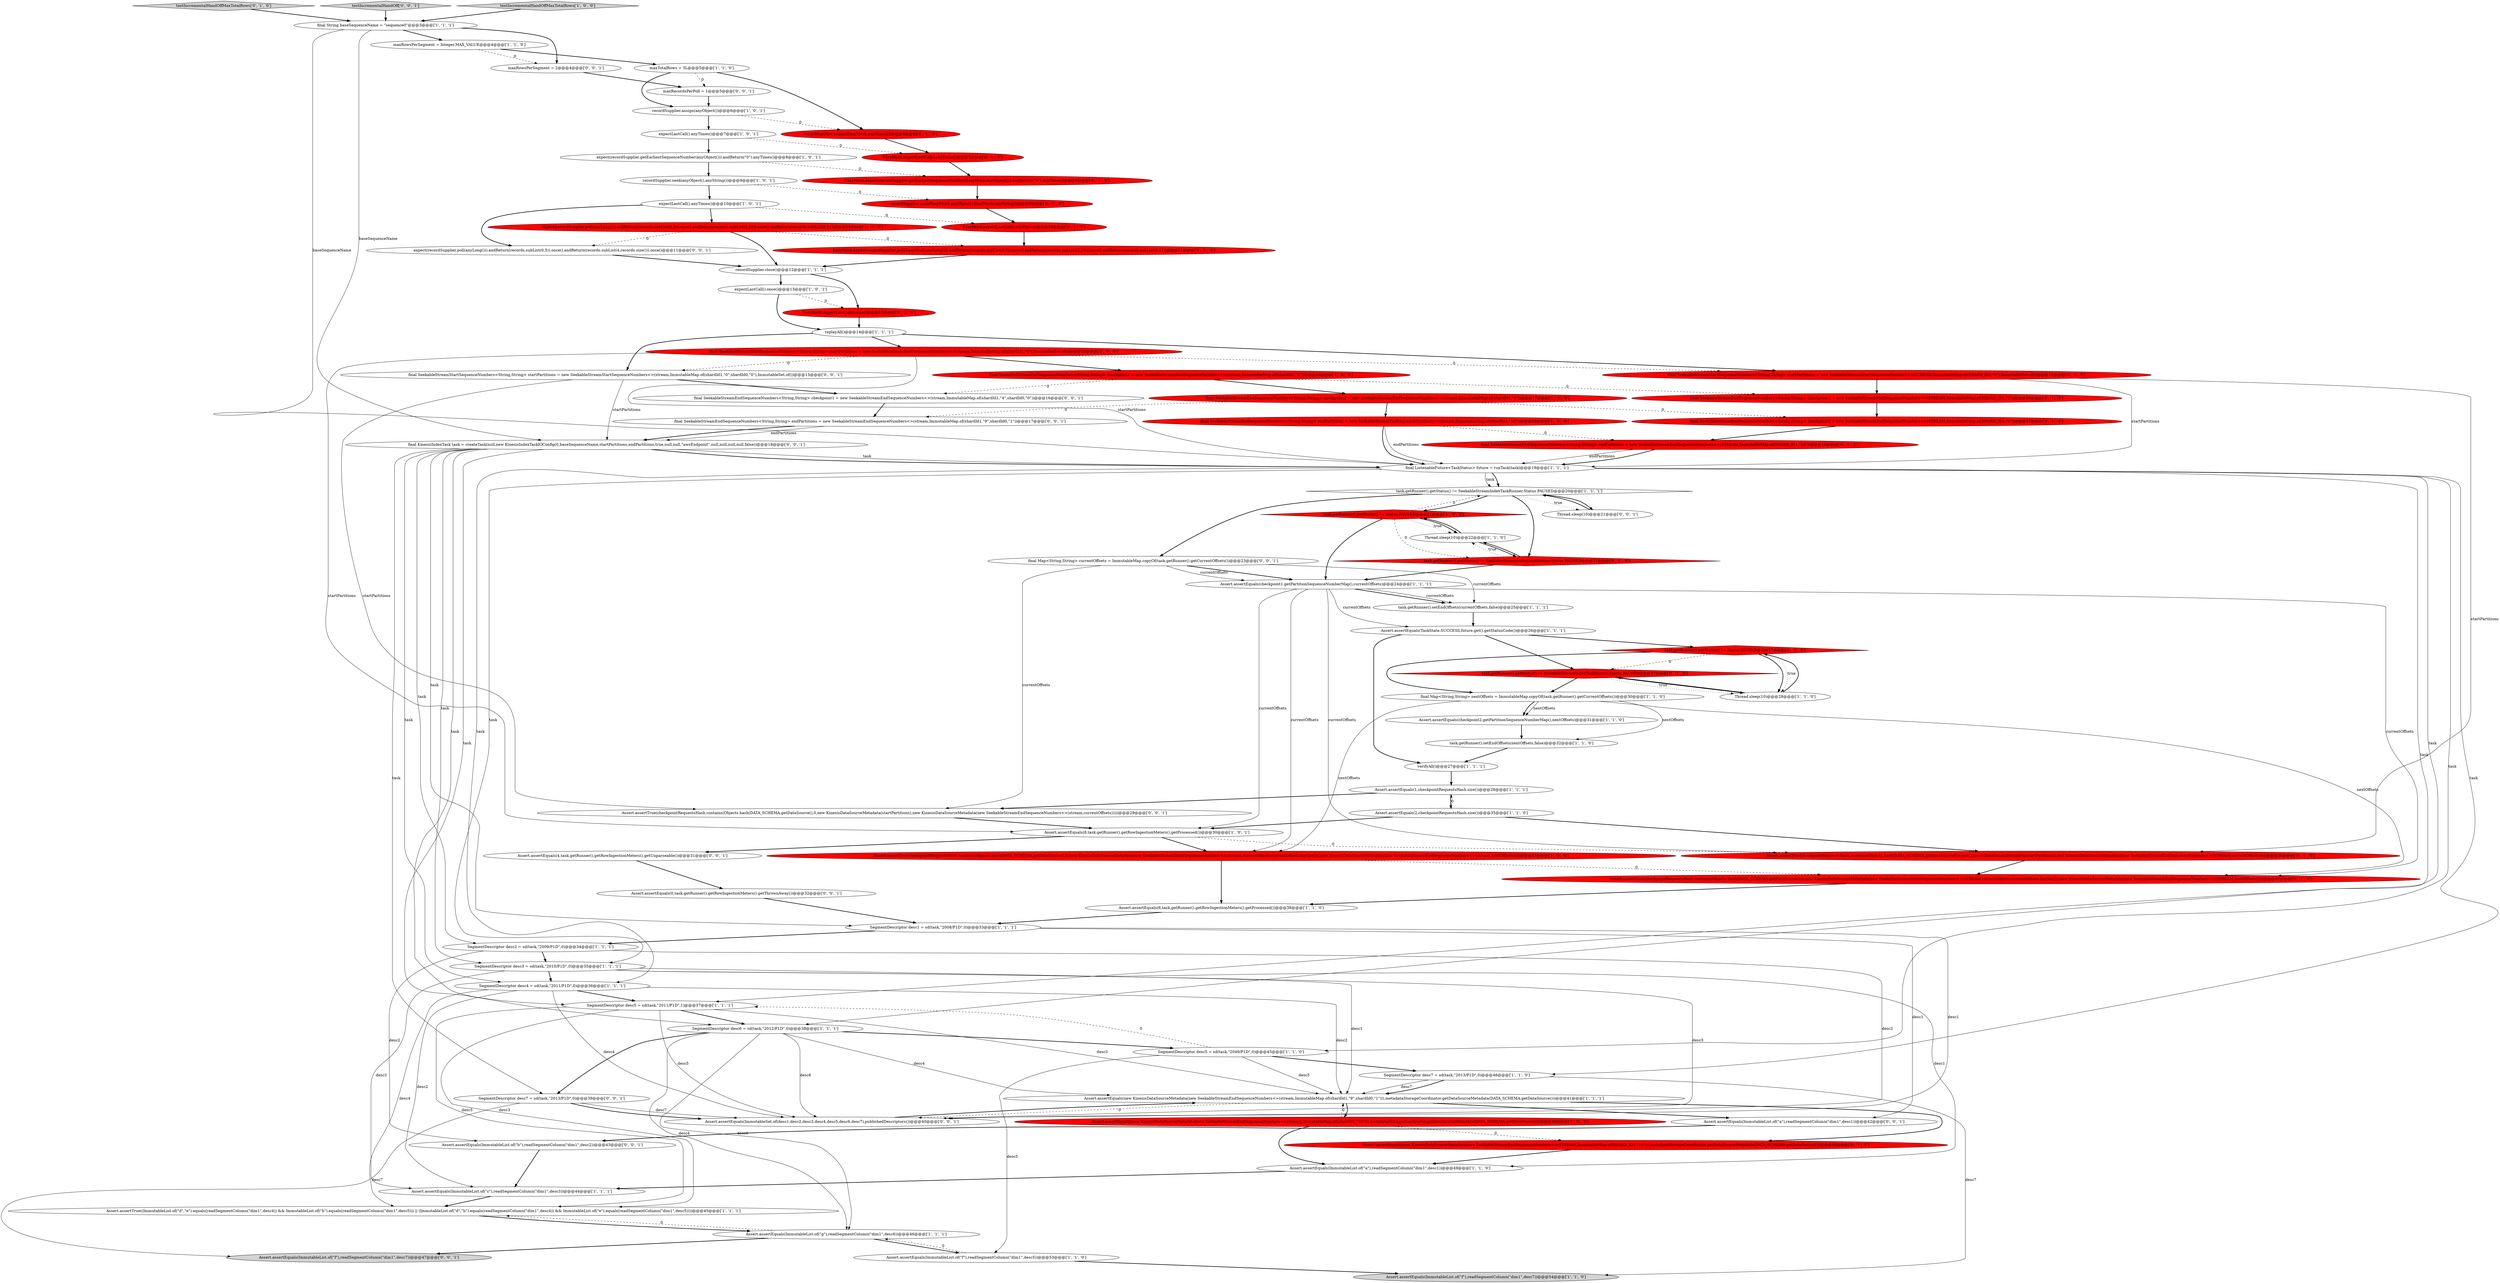 digraph {
74 [style = filled, label = "expect(recordSupplier.poll(anyLong())).andReturn(records.subList(0,5)).once().andReturn(records.subList(4,records.size())).once()@@@11@@@['0', '0', '1']", fillcolor = white, shape = ellipse image = "AAA0AAABBB3BBB"];
60 [style = filled, label = "Assert.assertTrue(checkpointRequestsHash.contains(Objects.hash(DATA_SCHEMA.getDataSource(),0,new KinesisDataSourceMetadata(new SeekableStreamStartSequenceNumbers<>(STREAM,currentOffsets,currentOffsets.keySet())),new KinesisDataSourceMetadata(new SeekableStreamEndSequenceNumbers<>(STREAM,nextOffsets)))))@@@37@@@['0', '1', '0']", fillcolor = red, shape = ellipse image = "AAA1AAABBB2BBB"];
0 [style = filled, label = "Assert.assertEquals(new KinesisDataSourceMetadata(new SeekableStreamEndSequenceNumbers<>(stream,ImmutableMap.of(shardId1,\"9\",shardId0,\"1\"))),metadataStorageCoordinator.getDataSourceMetadata(DATA_SCHEMA.getDataSource()))@@@41@@@['1', '1', '1']", fillcolor = white, shape = ellipse image = "AAA0AAABBB1BBB"];
65 [style = filled, label = "recordSupplier.assign(EasyMock.anyObject())@@@6@@@['0', '1', '0']", fillcolor = red, shape = ellipse image = "AAA1AAABBB2BBB"];
52 [style = filled, label = "Assert.assertEquals(new KinesisDataSourceMetadata(new SeekableStreamEndSequenceNumbers<>(STREAM,ImmutableMap.of(SHARD_ID1,\"10\"))),metadataStorageCoordinator.getDataSourceMetadata(DATA_SCHEMA.getDataSource()))@@@48@@@['0', '1', '0']", fillcolor = red, shape = ellipse image = "AAA1AAABBB2BBB"];
75 [style = filled, label = "Assert.assertEquals(ImmutableList.of(\"b\"),readSegmentColumn(\"dim1\",desc2))@@@43@@@['0', '0', '1']", fillcolor = white, shape = ellipse image = "AAA0AAABBB3BBB"];
19 [style = filled, label = "Assert.assertEquals(ImmutableList.of(\"f\"),readSegmentColumn(\"dim1\",desc5))@@@53@@@['1', '1', '0']", fillcolor = white, shape = ellipse image = "AAA0AAABBB1BBB"];
4 [style = filled, label = "task.getRunner().getStatus() != Status.PAUSED@@@27@@@['1', '0', '0']", fillcolor = red, shape = diamond image = "AAA1AAABBB1BBB"];
41 [style = filled, label = "SegmentDescriptor desc2 = sd(task,\"2009/P1D\",0)@@@34@@@['1', '1', '1']", fillcolor = white, shape = ellipse image = "AAA0AAABBB1BBB"];
50 [style = filled, label = "final Map<String,String> nextOffsets = ImmutableMap.copyOf(task.getRunner().getCurrentOffsets())@@@30@@@['1', '1', '0']", fillcolor = white, shape = ellipse image = "AAA0AAABBB1BBB"];
76 [style = filled, label = "maxRecordsPerPoll = 1@@@5@@@['0', '0', '1']", fillcolor = white, shape = ellipse image = "AAA0AAABBB3BBB"];
55 [style = filled, label = "final SeekableStreamEndSequenceNumbers<String,String> checkpoint1 = new SeekableStreamEndSequenceNumbers<>(STREAM,ImmutableMap.of(SHARD_ID1,\"2\"))@@@16@@@['0', '1', '0']", fillcolor = red, shape = ellipse image = "AAA1AAABBB2BBB"];
10 [style = filled, label = "Assert.assertTrue((ImmutableList.of(\"d\",\"e\").equals(readSegmentColumn(\"dim1\",desc4)) && ImmutableList.of(\"h\").equals(readSegmentColumn(\"dim1\",desc5))) || (ImmutableList.of(\"d\",\"h\").equals(readSegmentColumn(\"dim1\",desc4)) && ImmutableList.of(\"e\").equals(readSegmentColumn(\"dim1\",desc5))))@@@45@@@['1', '1', '1']", fillcolor = white, shape = ellipse image = "AAA0AAABBB1BBB"];
46 [style = filled, label = "Assert.assertEquals(TaskState.SUCCESS,future.get().getStatusCode())@@@26@@@['1', '1', '1']", fillcolor = white, shape = ellipse image = "AAA0AAABBB1BBB"];
56 [style = filled, label = "task.getRunner().getStatus() != SeekableStreamIndexTaskRunner.Status.PAUSED@@@27@@@['0', '1', '0']", fillcolor = red, shape = diamond image = "AAA1AAABBB2BBB"];
26 [style = filled, label = "final SeekableStreamEndSequenceNumbers<String,String> checkpoint1 = new SeekableStreamEndSequenceNumbers<>(stream,ImmutableMap.of(shardId1,\"2\"))@@@16@@@['1', '0', '0']", fillcolor = red, shape = ellipse image = "AAA1AAABBB1BBB"];
22 [style = filled, label = "SegmentDescriptor desc3 = sd(task,\"2010/P1D\",0)@@@35@@@['1', '1', '1']", fillcolor = white, shape = ellipse image = "AAA0AAABBB1BBB"];
8 [style = filled, label = "task.getRunner().getStatus() != SeekableStreamIndexTaskRunner.Status.PAUSED@@@20@@@['1', '1', '1']", fillcolor = white, shape = diamond image = "AAA0AAABBB1BBB"];
14 [style = filled, label = "Assert.assertEquals(8,task.getRunner().getRowIngestionMeters().getProcessed())@@@30@@@['1', '0', '1']", fillcolor = white, shape = ellipse image = "AAA0AAABBB1BBB"];
25 [style = filled, label = "task.getRunner().setEndOffsets(nextOffsets,false)@@@32@@@['1', '1', '0']", fillcolor = white, shape = ellipse image = "AAA0AAABBB1BBB"];
78 [style = filled, label = "Thread.sleep(10)@@@21@@@['0', '0', '1']", fillcolor = white, shape = ellipse image = "AAA0AAABBB3BBB"];
9 [style = filled, label = "final ListenableFuture<TaskStatus> future = runTask(task)@@@19@@@['1', '1', '1']", fillcolor = white, shape = ellipse image = "AAA0AAABBB1BBB"];
43 [style = filled, label = "expect(recordSupplier.getEarliestSequenceNumber(anyObject())).andReturn(\"0\").anyTimes()@@@8@@@['1', '0', '1']", fillcolor = white, shape = ellipse image = "AAA0AAABBB1BBB"];
68 [style = filled, label = "final SeekableStreamEndSequenceNumbers<String,String> checkpoint1 = new SeekableStreamEndSequenceNumbers<>(stream,ImmutableMap.of(shardId1,\"4\",shardId0,\"0\"))@@@16@@@['0', '0', '1']", fillcolor = white, shape = ellipse image = "AAA0AAABBB3BBB"];
83 [style = filled, label = "Assert.assertTrue(checkpointRequestsHash.contains(Objects.hash(DATA_SCHEMA.getDataSource(),0,new KinesisDataSourceMetadata(startPartitions),new KinesisDataSourceMetadata(new SeekableStreamEndSequenceNumbers<>(stream,currentOffsets)))))@@@29@@@['0', '0', '1']", fillcolor = white, shape = ellipse image = "AAA0AAABBB3BBB"];
24 [style = filled, label = "Assert.assertEquals(ImmutableList.of(\"f\"),readSegmentColumn(\"dim1\",desc7))@@@54@@@['1', '1', '0']", fillcolor = lightgray, shape = ellipse image = "AAA0AAABBB1BBB"];
69 [style = filled, label = "final SeekableStreamEndSequenceNumbers<String,String> endPartitions = new SeekableStreamEndSequenceNumbers<>(stream,ImmutableMap.of(shardId1,\"9\",shardId0,\"1\"))@@@17@@@['0', '0', '1']", fillcolor = white, shape = ellipse image = "AAA0AAABBB3BBB"];
38 [style = filled, label = "Assert.assertEquals(checkpoint1.getPartitionSequenceNumberMap(),currentOffsets)@@@24@@@['1', '1', '1']", fillcolor = white, shape = ellipse image = "AAA0AAABBB1BBB"];
72 [style = filled, label = "maxRowsPerSegment = 2@@@4@@@['0', '0', '1']", fillcolor = white, shape = ellipse image = "AAA0AAABBB3BBB"];
51 [style = filled, label = "testIncrementalHandOffMaxTotalRows['0', '1', '0']", fillcolor = lightgray, shape = diamond image = "AAA0AAABBB2BBB"];
11 [style = filled, label = "Assert.assertEquals(6,task.getRunner().getRowIngestionMeters().getProcessed())@@@38@@@['1', '1', '0']", fillcolor = white, shape = ellipse image = "AAA0AAABBB1BBB"];
64 [style = filled, label = "Assert.assertTrue(checkpointRequestsHash.contains(Objects.hash(DATA_SCHEMA.getDataSource(),0,new KinesisDataSourceMetadata(startPartitions),new KinesisDataSourceMetadata(new SeekableStreamEndSequenceNumbers<>(STREAM,currentOffsets)))))@@@36@@@['0', '1', '0']", fillcolor = red, shape = ellipse image = "AAA1AAABBB2BBB"];
18 [style = filled, label = "final SeekableStreamEndSequenceNumbers<String,String> endPartitions = new SeekableStreamEndSequenceNumbers<>(stream,ImmutableMap.of(shardId1,\"10\"))@@@18@@@['1', '0', '0']", fillcolor = red, shape = ellipse image = "AAA1AAABBB1BBB"];
12 [style = filled, label = "Thread.sleep(10)@@@28@@@['1', '1', '0']", fillcolor = white, shape = ellipse image = "AAA0AAABBB1BBB"];
40 [style = filled, label = "task.getRunner().getStatus() != Status.PAUSED@@@21@@@['1', '0', '0']", fillcolor = red, shape = diamond image = "AAA1AAABBB1BBB"];
80 [style = filled, label = "testIncrementalHandOff['0', '0', '1']", fillcolor = lightgray, shape = diamond image = "AAA0AAABBB3BBB"];
39 [style = filled, label = "Assert.assertEquals(ImmutableList.of(\"a\"),readSegmentColumn(\"dim1\",desc1))@@@49@@@['1', '1', '0']", fillcolor = white, shape = ellipse image = "AAA0AAABBB1BBB"];
58 [style = filled, label = "task.getRunner().getStatus() != SeekableStreamIndexTaskRunner.Status.PAUSED@@@21@@@['0', '1', '0']", fillcolor = red, shape = diamond image = "AAA1AAABBB2BBB"];
28 [style = filled, label = "Thread.sleep(10)@@@22@@@['1', '1', '0']", fillcolor = white, shape = ellipse image = "AAA0AAABBB1BBB"];
31 [style = filled, label = "replayAll()@@@14@@@['1', '1', '1']", fillcolor = white, shape = ellipse image = "AAA0AAABBB1BBB"];
53 [style = filled, label = "EasyMock.expect(recordSupplier.poll(EasyMock.anyLong())).andReturn(records.subList(0,3)).once().andReturn(records.subList(2,10)).once().andReturn(records.subList(9,11))@@@11@@@['0', '1', '0']", fillcolor = red, shape = ellipse image = "AAA1AAABBB2BBB"];
84 [style = filled, label = "final SeekableStreamStartSequenceNumbers<String,String> startPartitions = new SeekableStreamStartSequenceNumbers<>(stream,ImmutableMap.of(shardId1,\"0\",shardId0,\"0\"),ImmutableSet.of())@@@15@@@['0', '0', '1']", fillcolor = white, shape = ellipse image = "AAA0AAABBB3BBB"];
79 [style = filled, label = "final Map<String,String> currentOffsets = ImmutableMap.copyOf(task.getRunner().getCurrentOffsets())@@@23@@@['0', '0', '1']", fillcolor = white, shape = ellipse image = "AAA0AAABBB3BBB"];
70 [style = filled, label = "Assert.assertEquals(ImmutableList.of(\"a\"),readSegmentColumn(\"dim1\",desc1))@@@42@@@['0', '0', '1']", fillcolor = white, shape = ellipse image = "AAA0AAABBB3BBB"];
1 [style = filled, label = "recordSupplier.close()@@@12@@@['1', '1', '1']", fillcolor = white, shape = ellipse image = "AAA0AAABBB1BBB"];
73 [style = filled, label = "Assert.assertEquals(ImmutableSet.of(desc1,desc2,desc3,desc4,desc5,desc6,desc7),publishedDescriptors())@@@40@@@['0', '0', '1']", fillcolor = white, shape = ellipse image = "AAA0AAABBB3BBB"];
5 [style = filled, label = "final SeekableStreamStartSequenceNumbers<String,String> startPartitions = new SeekableStreamStartSequenceNumbers<>(stream,ImmutableMap.of(shardId1,\"0\"),ImmutableSet.of())@@@15@@@['1', '0', '0']", fillcolor = red, shape = ellipse image = "AAA1AAABBB1BBB"];
21 [style = filled, label = "Assert.assertTrue(checkpointRequestsHash.contains(Objects.hash(DATA_SCHEMA.getDataSource(),0,new KinesisDataSourceMetadata(new SeekableStreamStartSequenceNumbers<>(stream,currentOffsets,currentOffsets.keySet())),new KinesisDataSourceMetadata(new SeekableStreamEndSequenceNumbers<>(stream,nextOffsets)))))@@@37@@@['1', '0', '0']", fillcolor = red, shape = ellipse image = "AAA1AAABBB1BBB"];
30 [style = filled, label = "SegmentDescriptor desc6 = sd(task,\"2012/P1D\",0)@@@38@@@['1', '1', '1']", fillcolor = white, shape = ellipse image = "AAA0AAABBB1BBB"];
29 [style = filled, label = "Assert.assertEquals(ImmutableList.of(\"c\"),readSegmentColumn(\"dim1\",desc3))@@@44@@@['1', '1', '1']", fillcolor = white, shape = ellipse image = "AAA0AAABBB1BBB"];
85 [style = filled, label = "Assert.assertEquals(4,task.getRunner().getRowIngestionMeters().getUnparseable())@@@31@@@['0', '0', '1']", fillcolor = white, shape = ellipse image = "AAA0AAABBB3BBB"];
17 [style = filled, label = "SegmentDescriptor desc4 = sd(task,\"2011/P1D\",0)@@@36@@@['1', '1', '1']", fillcolor = white, shape = ellipse image = "AAA0AAABBB1BBB"];
45 [style = filled, label = "maxTotalRows = 3L@@@5@@@['1', '1', '0']", fillcolor = white, shape = ellipse image = "AAA0AAABBB1BBB"];
49 [style = filled, label = "maxRowsPerSegment = Integer.MAX_VALUE@@@4@@@['1', '1', '0']", fillcolor = white, shape = ellipse image = "AAA0AAABBB1BBB"];
20 [style = filled, label = "expectLastCall().anyTimes()@@@7@@@['1', '0', '1']", fillcolor = white, shape = ellipse image = "AAA0AAABBB1BBB"];
59 [style = filled, label = "final SeekableStreamEndSequenceNumbers<String,String> checkpoint2 = new SeekableStreamEndSequenceNumbers<>(STREAM,ImmutableMap.of(SHARD_ID1,\"9\"))@@@17@@@['0', '1', '0']", fillcolor = red, shape = ellipse image = "AAA1AAABBB2BBB"];
54 [style = filled, label = "EasyMock.expectLastCall().anyTimes()@@@7@@@['0', '1', '0']", fillcolor = red, shape = ellipse image = "AAA1AAABBB2BBB"];
3 [style = filled, label = "Assert.assertEquals(ImmutableList.of(\"g\"),readSegmentColumn(\"dim1\",desc6))@@@46@@@['1', '1', '1']", fillcolor = white, shape = ellipse image = "AAA0AAABBB1BBB"];
62 [style = filled, label = "final SeekableStreamStartSequenceNumbers<String,String> startPartitions = new SeekableStreamStartSequenceNumbers<>(STREAM,ImmutableMap.of(SHARD_ID1,\"0\"),ImmutableSet.of())@@@15@@@['0', '1', '0']", fillcolor = red, shape = ellipse image = "AAA1AAABBB2BBB"];
61 [style = filled, label = "final SeekableStreamEndSequenceNumbers<String,String> endPartitions = new SeekableStreamEndSequenceNumbers<>(STREAM,ImmutableMap.of(SHARD_ID1,\"10\"))@@@18@@@['0', '1', '0']", fillcolor = red, shape = ellipse image = "AAA1AAABBB2BBB"];
35 [style = filled, label = "SegmentDescriptor desc7 = sd(task,\"2013/P1D\",0)@@@46@@@['1', '1', '0']", fillcolor = white, shape = ellipse image = "AAA0AAABBB1BBB"];
34 [style = filled, label = "SegmentDescriptor desc1 = sd(task,\"2008/P1D\",0)@@@33@@@['1', '1', '1']", fillcolor = white, shape = ellipse image = "AAA0AAABBB1BBB"];
47 [style = filled, label = "SegmentDescriptor desc5 = sd(task,\"2049/P1D\",0)@@@45@@@['1', '1', '0']", fillcolor = white, shape = ellipse image = "AAA0AAABBB1BBB"];
67 [style = filled, label = "EasyMock.expectLastCall().once()@@@13@@@['0', '1', '0']", fillcolor = red, shape = ellipse image = "AAA1AAABBB2BBB"];
6 [style = filled, label = "SegmentDescriptor desc5 = sd(task,\"2011/P1D\",1)@@@37@@@['1', '1', '1']", fillcolor = white, shape = ellipse image = "AAA0AAABBB1BBB"];
2 [style = filled, label = "recordSupplier.assign(anyObject())@@@6@@@['1', '0', '1']", fillcolor = white, shape = ellipse image = "AAA0AAABBB1BBB"];
13 [style = filled, label = "expect(recordSupplier.poll(anyLong())).andReturn(records.subList(0,3)).once().andReturn(records.subList(2,10)).once().andReturn(records.subList(9,11))@@@11@@@['1', '0', '0']", fillcolor = red, shape = ellipse image = "AAA1AAABBB1BBB"];
63 [style = filled, label = "EasyMock.expectLastCall().anyTimes()@@@10@@@['0', '1', '0']", fillcolor = red, shape = ellipse image = "AAA1AAABBB2BBB"];
27 [style = filled, label = "expectLastCall().once()@@@13@@@['1', '0', '1']", fillcolor = white, shape = ellipse image = "AAA0AAABBB1BBB"];
16 [style = filled, label = "Assert.assertEquals(checkpoint2.getPartitionSequenceNumberMap(),nextOffsets)@@@31@@@['1', '1', '0']", fillcolor = white, shape = ellipse image = "AAA0AAABBB1BBB"];
57 [style = filled, label = "EasyMock.expect(recordSupplier.getEarliestSequenceNumber(EasyMock.anyObject())).andReturn(\"0\").anyTimes()@@@8@@@['0', '1', '0']", fillcolor = red, shape = ellipse image = "AAA1AAABBB2BBB"];
23 [style = filled, label = "expectLastCall().anyTimes()@@@10@@@['1', '0', '1']", fillcolor = white, shape = ellipse image = "AAA0AAABBB1BBB"];
7 [style = filled, label = "Assert.assertEquals(2,checkpointRequestsHash.size())@@@35@@@['1', '1', '0']", fillcolor = white, shape = ellipse image = "AAA0AAABBB1BBB"];
32 [style = filled, label = "testIncrementalHandOffMaxTotalRows['1', '0', '0']", fillcolor = lightgray, shape = diamond image = "AAA0AAABBB1BBB"];
71 [style = filled, label = "final KinesisIndexTask task = createTask(null,new KinesisIndexTaskIOConfig(0,baseSequenceName,startPartitions,endPartitions,true,null,null,\"awsEndpoint\",null,null,null,null,false))@@@18@@@['0', '0', '1']", fillcolor = white, shape = ellipse image = "AAA0AAABBB3BBB"];
15 [style = filled, label = "recordSupplier.seek(anyObject(),anyString())@@@9@@@['1', '0', '1']", fillcolor = white, shape = ellipse image = "AAA0AAABBB1BBB"];
42 [style = filled, label = "final String baseSequenceName = \"sequence0\"@@@3@@@['1', '1', '1']", fillcolor = white, shape = ellipse image = "AAA0AAABBB1BBB"];
33 [style = filled, label = "task.getRunner().setEndOffsets(currentOffsets,false)@@@25@@@['1', '1', '1']", fillcolor = white, shape = ellipse image = "AAA0AAABBB1BBB"];
44 [style = filled, label = "Assert.assertEquals(1,checkpointRequestsHash.size())@@@28@@@['1', '1', '1']", fillcolor = white, shape = ellipse image = "AAA0AAABBB1BBB"];
48 [style = filled, label = "Assert.assertEquals(new KinesisDataSourceMetadata(new SeekableStreamEndSequenceNumbers<>(stream,ImmutableMap.of(shardId1,\"10\"))),metadataStorageCoordinator.getDataSourceMetadata(DATA_SCHEMA.getDataSource()))@@@48@@@['1', '0', '0']", fillcolor = red, shape = ellipse image = "AAA1AAABBB1BBB"];
66 [style = filled, label = "recordSupplier.seek(EasyMock.anyObject(),EasyMock.anyString())@@@9@@@['0', '1', '0']", fillcolor = red, shape = ellipse image = "AAA1AAABBB2BBB"];
77 [style = filled, label = "Assert.assertEquals(ImmutableList.of(\"f\"),readSegmentColumn(\"dim1\",desc7))@@@47@@@['0', '0', '1']", fillcolor = lightgray, shape = ellipse image = "AAA0AAABBB3BBB"];
81 [style = filled, label = "Assert.assertEquals(0,task.getRunner().getRowIngestionMeters().getThrownAway())@@@32@@@['0', '0', '1']", fillcolor = white, shape = ellipse image = "AAA0AAABBB3BBB"];
36 [style = filled, label = "verifyAll()@@@27@@@['1', '1', '1']", fillcolor = white, shape = ellipse image = "AAA0AAABBB1BBB"];
82 [style = filled, label = "SegmentDescriptor desc7 = sd(task,\"2013/P1D\",0)@@@39@@@['0', '0', '1']", fillcolor = white, shape = ellipse image = "AAA0AAABBB3BBB"];
37 [style = filled, label = "final SeekableStreamEndSequenceNumbers<String,String> checkpoint2 = new SeekableStreamEndSequenceNumbers<>(stream,ImmutableMap.of(shardId1,\"9\"))@@@17@@@['1', '0', '0']", fillcolor = red, shape = ellipse image = "AAA1AAABBB1BBB"];
58->28 [style = bold, label=""];
4->56 [style = dashed, label="0"];
1->67 [style = bold, label=""];
71->9 [style = solid, label="task"];
42->9 [style = solid, label="baseSequenceName"];
26->55 [style = dashed, label="0"];
45->65 [style = bold, label=""];
9->35 [style = solid, label="task"];
65->54 [style = bold, label=""];
67->31 [style = bold, label=""];
68->69 [style = bold, label=""];
9->6 [style = solid, label="task"];
18->61 [style = dashed, label="0"];
71->9 [style = bold, label=""];
54->57 [style = bold, label=""];
1->27 [style = bold, label=""];
40->28 [style = dotted, label="true"];
75->29 [style = bold, label=""];
44->7 [style = bold, label=""];
84->83 [style = solid, label="startPartitions"];
62->55 [style = bold, label=""];
56->12 [style = bold, label=""];
14->64 [style = dashed, label="0"];
26->68 [style = dashed, label="0"];
40->38 [style = bold, label=""];
40->8 [style = dashed, label="0"];
8->40 [style = bold, label=""];
59->61 [style = bold, label=""];
48->39 [style = bold, label=""];
13->1 [style = bold, label=""];
17->10 [style = solid, label="desc4"];
19->24 [style = bold, label=""];
7->14 [style = bold, label=""];
47->19 [style = solid, label="desc5"];
0->52 [style = bold, label=""];
5->84 [style = dashed, label="0"];
18->9 [style = solid, label="endPartitions"];
3->19 [style = bold, label=""];
17->73 [style = solid, label="desc4"];
27->67 [style = dashed, label="0"];
23->13 [style = bold, label=""];
33->46 [style = bold, label=""];
5->14 [style = solid, label="startPartitions"];
20->43 [style = bold, label=""];
38->21 [style = solid, label="currentOffsets"];
7->44 [style = dashed, label="0"];
13->74 [style = dashed, label="0"];
41->22 [style = bold, label=""];
62->9 [style = solid, label="startPartitions"];
62->64 [style = solid, label="startPartitions"];
6->73 [style = solid, label="desc5"];
80->42 [style = bold, label=""];
64->60 [style = bold, label=""];
6->10 [style = solid, label="desc3"];
37->59 [style = dashed, label="0"];
31->84 [style = bold, label=""];
39->29 [style = bold, label=""];
78->8 [style = bold, label=""];
3->77 [style = bold, label=""];
66->63 [style = bold, label=""];
0->70 [style = bold, label=""];
2->20 [style = bold, label=""];
82->73 [style = solid, label="desc7"];
42->71 [style = solid, label="baseSequenceName"];
55->59 [style = bold, label=""];
36->44 [style = bold, label=""];
37->69 [style = dashed, label="0"];
30->82 [style = bold, label=""];
25->36 [style = bold, label=""];
31->5 [style = bold, label=""];
0->73 [style = dashed, label="0"];
9->47 [style = solid, label="task"];
61->9 [style = solid, label="endPartitions"];
27->31 [style = bold, label=""];
46->36 [style = bold, label=""];
42->72 [style = bold, label=""];
9->8 [style = bold, label=""];
6->0 [style = solid, label="desc3"];
30->3 [style = solid, label="desc6"];
76->2 [style = bold, label=""];
71->34 [style = solid, label="task"];
30->73 [style = solid, label="desc6"];
35->0 [style = bold, label=""];
50->60 [style = solid, label="nextOffsets"];
71->82 [style = solid, label="task"];
46->4 [style = bold, label=""];
21->11 [style = bold, label=""];
84->68 [style = bold, label=""];
70->75 [style = bold, label=""];
50->21 [style = solid, label="nextOffsets"];
56->50 [style = bold, label=""];
30->0 [style = solid, label="desc4"];
43->57 [style = dashed, label="0"];
18->9 [style = bold, label=""];
0->48 [style = bold, label=""];
22->17 [style = bold, label=""];
9->30 [style = solid, label="task"];
26->37 [style = bold, label=""];
30->47 [style = bold, label=""];
82->77 [style = solid, label="desc7"];
51->42 [style = bold, label=""];
63->53 [style = bold, label=""];
38->33 [style = bold, label=""];
32->42 [style = bold, label=""];
17->29 [style = solid, label="desc2"];
14->21 [style = bold, label=""];
38->46 [style = solid, label="currentOffsets"];
49->72 [style = dashed, label="0"];
9->8 [style = solid, label="task"];
84->71 [style = solid, label="startPartitions"];
21->60 [style = dashed, label="0"];
49->45 [style = bold, label=""];
79->33 [style = solid, label="currentOffsets"];
81->34 [style = bold, label=""];
46->56 [style = bold, label=""];
38->64 [style = solid, label="currentOffsets"];
22->29 [style = solid, label="desc3"];
71->30 [style = solid, label="task"];
17->6 [style = bold, label=""];
5->9 [style = solid, label="startPartitions"];
7->64 [style = bold, label=""];
57->66 [style = bold, label=""];
22->73 [style = solid, label="desc3"];
19->3 [style = dashed, label="0"];
5->26 [style = bold, label=""];
71->17 [style = solid, label="task"];
6->10 [style = solid, label="desc5"];
22->39 [style = solid, label="desc1"];
38->14 [style = solid, label="currentOffsets"];
48->0 [style = dashed, label="0"];
45->2 [style = bold, label=""];
22->0 [style = solid, label="desc1"];
50->25 [style = solid, label="nextOffsets"];
9->17 [style = solid, label="task"];
23->63 [style = dashed, label="0"];
79->83 [style = solid, label="currentOffsets"];
73->0 [style = bold, label=""];
34->73 [style = solid, label="desc1"];
58->38 [style = bold, label=""];
23->74 [style = bold, label=""];
58->28 [style = dotted, label="true"];
79->38 [style = bold, label=""];
17->0 [style = solid, label="desc2"];
12->56 [style = bold, label=""];
20->54 [style = dashed, label="0"];
8->78 [style = bold, label=""];
13->53 [style = dashed, label="0"];
85->81 [style = bold, label=""];
4->12 [style = bold, label=""];
29->10 [style = bold, label=""];
53->1 [style = bold, label=""];
3->10 [style = dashed, label="0"];
4->12 [style = dotted, label="true"];
4->50 [style = bold, label=""];
44->83 [style = bold, label=""];
35->0 [style = solid, label="desc7"];
69->71 [style = solid, label="endPartitions"];
41->75 [style = solid, label="desc2"];
28->58 [style = bold, label=""];
71->22 [style = solid, label="task"];
15->23 [style = bold, label=""];
30->3 [style = solid, label="desc4"];
52->39 [style = bold, label=""];
28->40 [style = bold, label=""];
8->58 [style = bold, label=""];
41->73 [style = solid, label="desc2"];
8->79 [style = bold, label=""];
35->24 [style = solid, label="desc7"];
50->16 [style = bold, label=""];
10->3 [style = bold, label=""];
16->25 [style = bold, label=""];
34->41 [style = bold, label=""];
40->28 [style = bold, label=""];
61->9 [style = bold, label=""];
47->35 [style = bold, label=""];
38->60 [style = solid, label="currentOffsets"];
72->76 [style = bold, label=""];
9->22 [style = solid, label="task"];
48->52 [style = dashed, label="0"];
71->6 [style = solid, label="task"];
11->34 [style = bold, label=""];
69->71 [style = bold, label=""];
12->4 [style = bold, label=""];
79->38 [style = solid, label="currentOffsets"];
43->15 [style = bold, label=""];
83->14 [style = bold, label=""];
56->12 [style = dotted, label="true"];
8->78 [style = dotted, label="true"];
40->58 [style = dashed, label="0"];
14->85 [style = bold, label=""];
47->0 [style = solid, label="desc5"];
37->18 [style = bold, label=""];
15->66 [style = dashed, label="0"];
74->1 [style = bold, label=""];
60->11 [style = bold, label=""];
38->33 [style = solid, label="currentOffsets"];
42->49 [style = bold, label=""];
34->70 [style = solid, label="desc1"];
2->65 [style = dashed, label="0"];
45->76 [style = dashed, label="0"];
47->6 [style = dashed, label="0"];
5->62 [style = dashed, label="0"];
31->62 [style = bold, label=""];
50->16 [style = solid, label="nextOffsets"];
71->41 [style = solid, label="task"];
82->73 [style = bold, label=""];
6->30 [style = bold, label=""];
}

